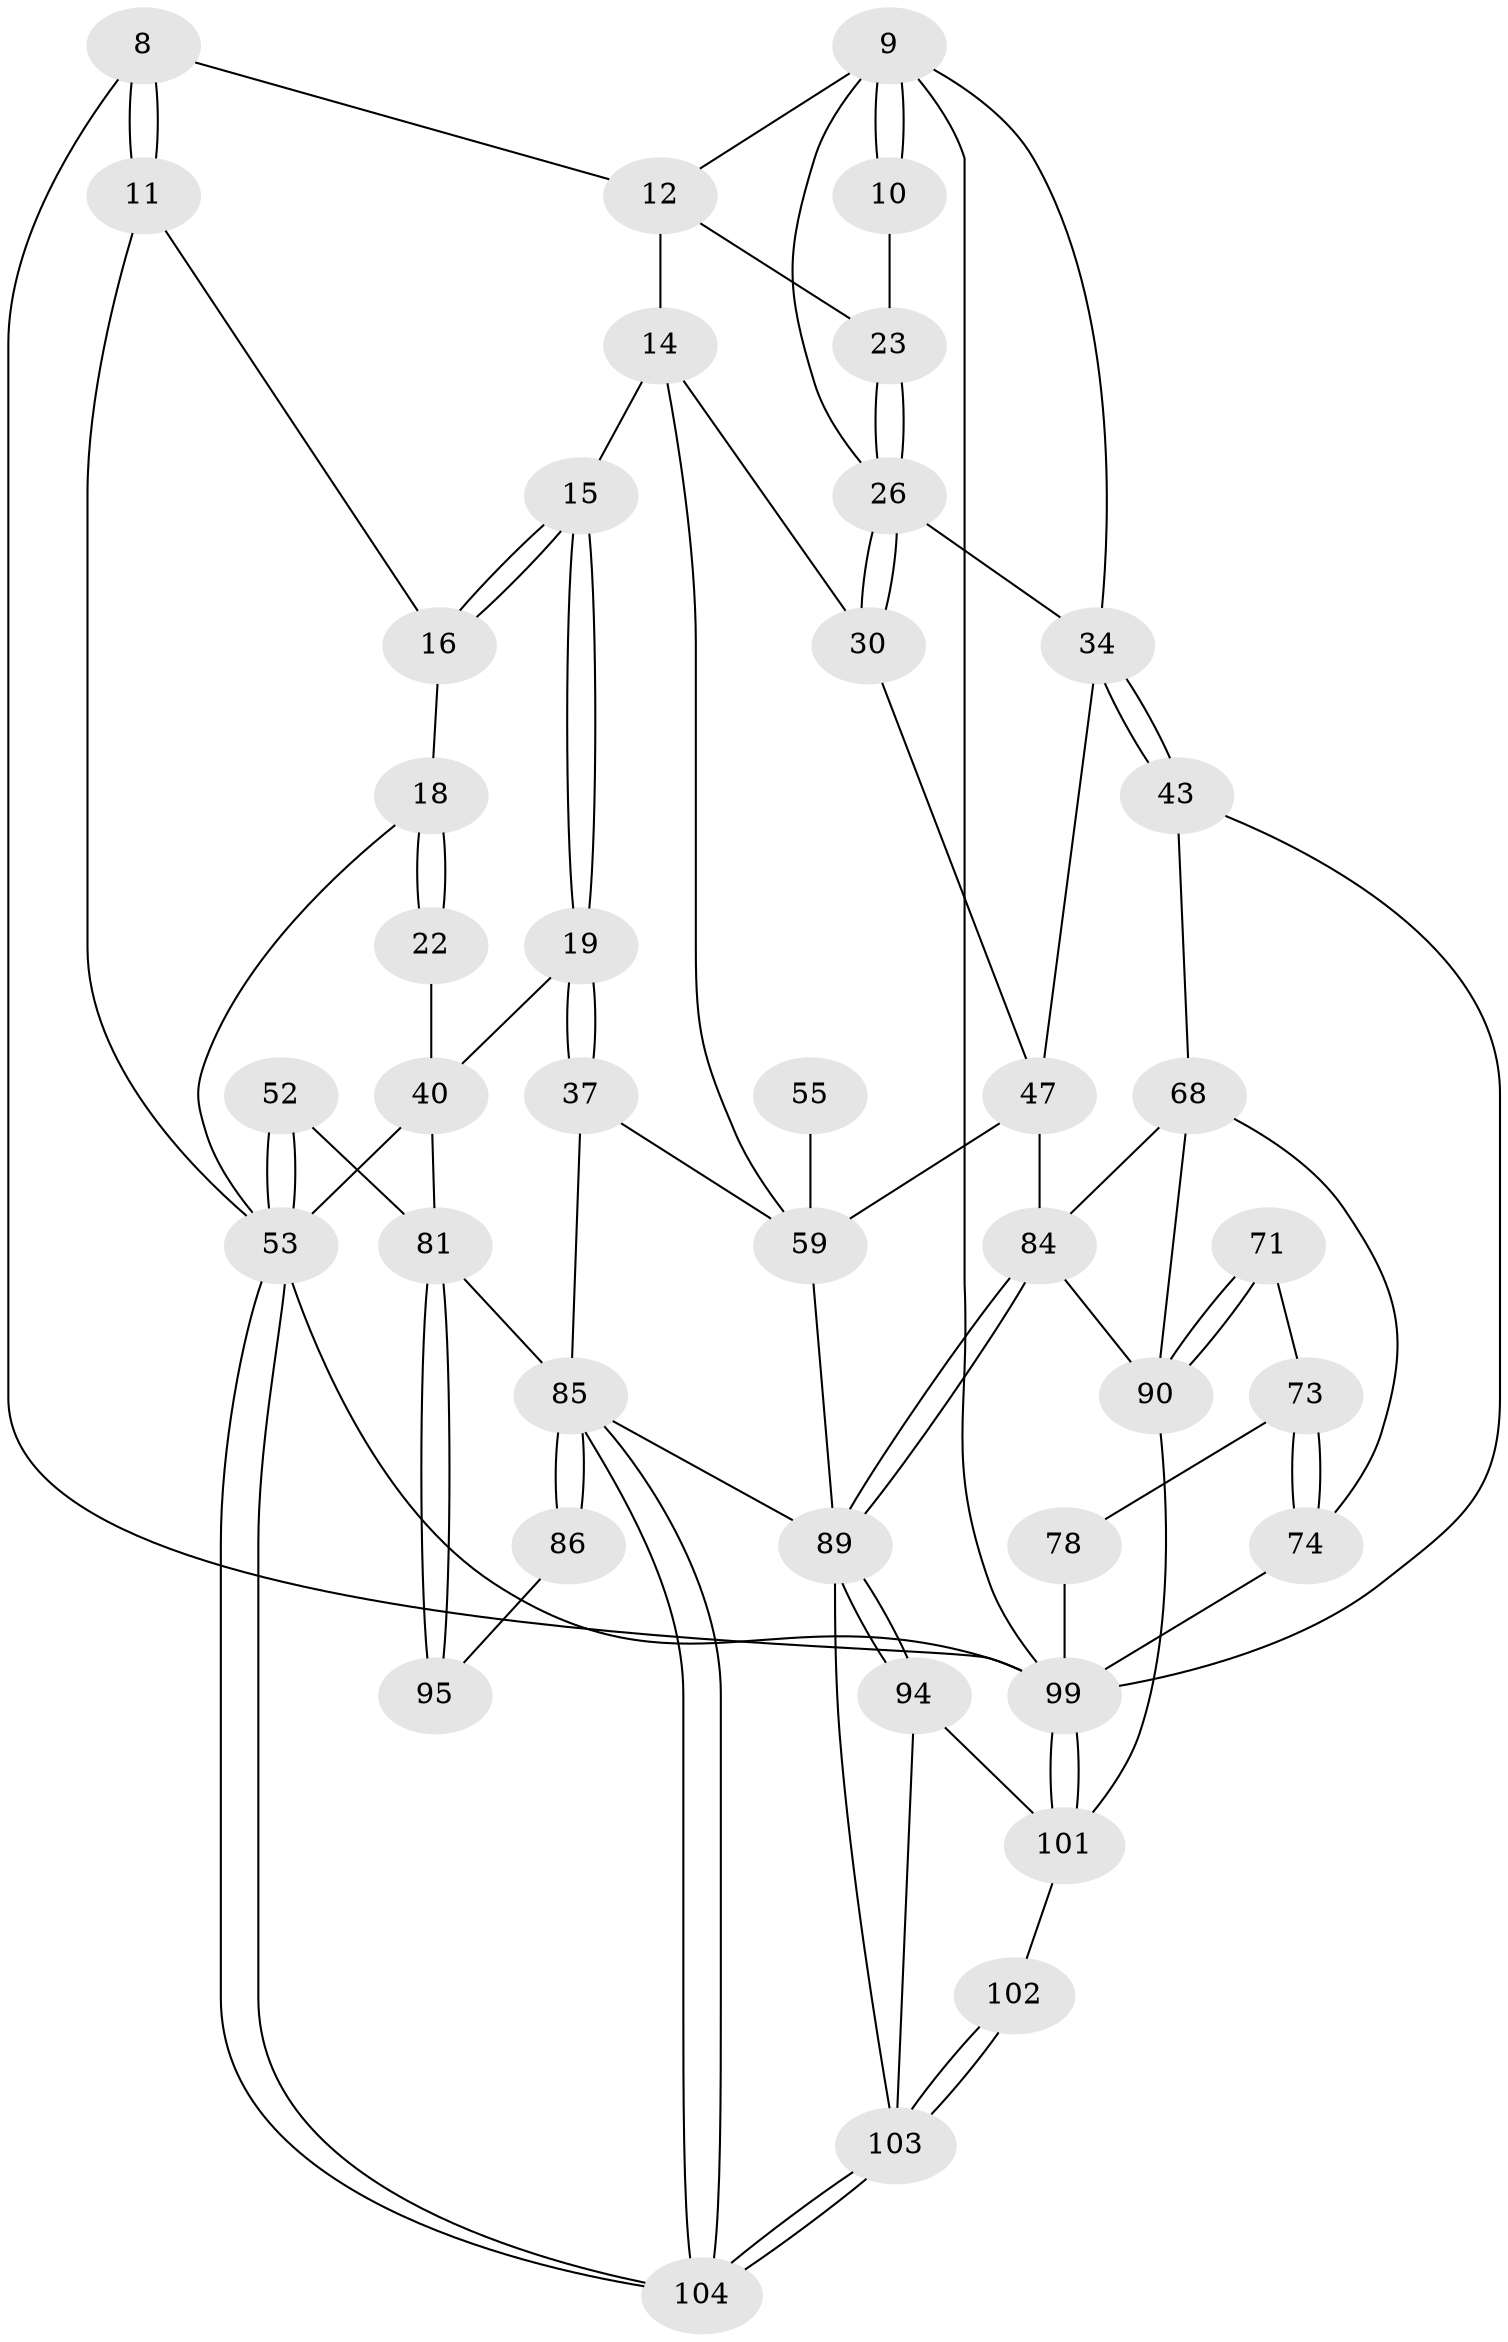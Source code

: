 // original degree distribution, {3: 0.028846153846153848, 4: 0.22115384615384615, 6: 0.20192307692307693, 5: 0.5480769230769231}
// Generated by graph-tools (version 1.1) at 2025/04/03/04/25 22:04:41]
// undirected, 41 vertices, 91 edges
graph export_dot {
graph [start="1"]
  node [color=gray90,style=filled];
  8 [pos="+0.4003597401317448+0",super="+5"];
  9 [pos="+0.8414825844712607+0.3070105202206589",super="+3+6"];
  10 [pos="+0.7139638068309994+0.20385598780060685"];
  11 [pos="+0.362897478559606+0"];
  12 [pos="+0.5625533331561987+0.2991774242097697",super="+7"];
  14 [pos="+0.5178274930697119+0.3883507497897402",super="+13"];
  15 [pos="+0.38553180326037884+0.3209850664480524"];
  16 [pos="+0.34393601642810456+0.015603286291777664"];
  18 [pos="+0.17293287418051106+0.1968396113582265"];
  19 [pos="+0.19766674374611456+0.4396779468107945"];
  22 [pos="+0.15918923719228553+0.24677462823543986"];
  23 [pos="+0.705943246094127+0.22022783525276163"];
  26 [pos="+0.7216700251800028+0.3359684547747956",super="+25+24"];
  30 [pos="+0.5238999494608547+0.3915531743295364"];
  34 [pos="+0.7941672143819702+0.46584040428989265",super="+29+31"];
  37 [pos="+0.3127505618385238+0.5730579643735072"];
  40 [pos="+0+0.5483642496243188",super="+28"];
  43 [pos="+0.9003560418234193+0.5436876730099478"];
  47 [pos="+0.6816680707037337+0.6326389180484184",super="+46+33"];
  52 [pos="+0+0.9113208771608554"];
  53 [pos="+0+1",super="+17+41"];
  55 [pos="+0.45093937603498624+0.6485194120276062"];
  59 [pos="+0.4144223003514339+0.6523683065326391",super="+39+54"];
  68 [pos="+0.7954916807344903+0.7212590035273674",super="+58"];
  71 [pos="+0.8273189706708589+0.841177242323617"];
  73 [pos="+0.9091330281854846+0.757188819161385",super="+70"];
  74 [pos="+1+0.938783450213341",super="+57"];
  78 [pos="+0.8524514420489661+0.8543719562851819",super="+77"];
  81 [pos="+0.08491782203260538+0.8468030714543758",super="+75+76"];
  84 [pos="+0.6808295894202362+0.8197997372604994",super="+65+62+64"];
  85 [pos="+0.16072350104005564+0.9525286918726147",super="+82+79+80+50"];
  86 [pos="+0.14249480337231346+0.9291463024050786"];
  89 [pos="+0.6625356233871337+0.8471053828100024",super="+67"];
  90 [pos="+0.7670648977972765+0.8776708833982946",super="+83+72"];
  94 [pos="+0.6624532140319871+0.8482982921149076",super="+93"];
  95 [pos="+0.09938162481925383+0.8925603137071227"];
  99 [pos="+1+1",super="+87+96+88+42"];
  101 [pos="+0.5975846179787548+1",super="+92+91"];
  102 [pos="+0.567864068767257+1"];
  103 [pos="+0.4876998009360075+1",super="+98+100"];
  104 [pos="+0.13627811303061882+1"];
  8 -- 11 [weight=2];
  8 -- 11;
  8 -- 99;
  8 -- 12;
  9 -- 10 [weight=2];
  9 -- 10;
  9 -- 26;
  9 -- 34;
  9 -- 99;
  9 -- 12;
  10 -- 23;
  11 -- 16;
  11 -- 53;
  12 -- 23;
  12 -- 14;
  14 -- 15;
  14 -- 59;
  14 -- 30;
  15 -- 16;
  15 -- 16;
  15 -- 19;
  15 -- 19;
  16 -- 18;
  18 -- 22;
  18 -- 22;
  18 -- 53;
  19 -- 37;
  19 -- 37;
  19 -- 40;
  22 -- 40;
  23 -- 26;
  23 -- 26;
  26 -- 30;
  26 -- 30;
  26 -- 34 [weight=2];
  30 -- 47;
  34 -- 43;
  34 -- 43;
  34 -- 47;
  37 -- 59;
  37 -- 85;
  40 -- 53 [weight=2];
  40 -- 81;
  43 -- 99;
  43 -- 68;
  47 -- 59 [weight=2];
  47 -- 84 [weight=2];
  52 -- 53 [weight=2];
  52 -- 53;
  52 -- 81;
  53 -- 104;
  53 -- 104;
  53 -- 99;
  55 -- 59 [weight=3];
  59 -- 89 [weight=2];
  68 -- 84 [weight=2];
  68 -- 74;
  68 -- 90;
  71 -- 90 [weight=2];
  71 -- 90;
  71 -- 73;
  73 -- 74 [weight=2];
  73 -- 74;
  73 -- 78 [weight=2];
  74 -- 99 [weight=2];
  78 -- 99 [weight=2];
  81 -- 95 [weight=2];
  81 -- 95;
  81 -- 85 [weight=2];
  84 -- 89 [weight=2];
  84 -- 89;
  84 -- 90;
  85 -- 86 [weight=2];
  85 -- 86;
  85 -- 104;
  85 -- 104;
  85 -- 89 [weight=2];
  86 -- 95;
  89 -- 94;
  89 -- 94;
  89 -- 103;
  90 -- 101;
  94 -- 103 [weight=2];
  94 -- 101;
  99 -- 101 [weight=2];
  99 -- 101;
  101 -- 102;
  102 -- 103 [weight=2];
  102 -- 103;
  103 -- 104;
  103 -- 104;
}
